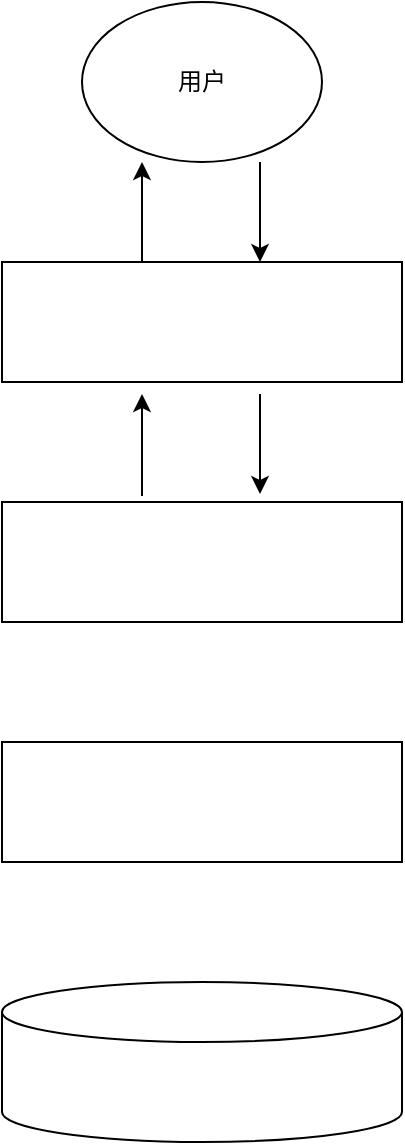 <mxfile version="21.6.8" type="github">
  <diagram name="第 1 页" id="OdLQo0S0xb4aH0d77Spq">
    <mxGraphModel dx="743" dy="393" grid="1" gridSize="10" guides="1" tooltips="1" connect="1" arrows="1" fold="1" page="1" pageScale="1" pageWidth="1920" pageHeight="1200" math="0" shadow="0">
      <root>
        <mxCell id="0" />
        <mxCell id="1" parent="0" />
        <mxCell id="LlYqhUCwjve6xYA0LnyO-11" style="edgeStyle=orthogonalEdgeStyle;rounded=0;orthogonalLoop=1;jettySize=auto;html=1;" edge="1" parent="1">
          <mxGeometry relative="1" as="geometry">
            <mxPoint x="369" y="170" as="targetPoint" />
            <mxPoint x="369" y="120" as="sourcePoint" />
          </mxGeometry>
        </mxCell>
        <mxCell id="LlYqhUCwjve6xYA0LnyO-1" value="用户" style="ellipse;whiteSpace=wrap;html=1;" vertex="1" parent="1">
          <mxGeometry x="280" y="40" width="120" height="80" as="geometry" />
        </mxCell>
        <mxCell id="LlYqhUCwjve6xYA0LnyO-2" value="" style="rounded=0;whiteSpace=wrap;html=1;" vertex="1" parent="1">
          <mxGeometry x="240" y="170" width="200" height="60" as="geometry" />
        </mxCell>
        <mxCell id="LlYqhUCwjve6xYA0LnyO-3" value="" style="rounded=0;whiteSpace=wrap;html=1;" vertex="1" parent="1">
          <mxGeometry x="240" y="290" width="200" height="60" as="geometry" />
        </mxCell>
        <mxCell id="LlYqhUCwjve6xYA0LnyO-4" value="" style="rounded=0;whiteSpace=wrap;html=1;" vertex="1" parent="1">
          <mxGeometry x="240" y="410" width="200" height="60" as="geometry" />
        </mxCell>
        <mxCell id="LlYqhUCwjve6xYA0LnyO-5" value="" style="shape=cylinder3;whiteSpace=wrap;html=1;boundedLbl=1;backgroundOutline=1;size=15;" vertex="1" parent="1">
          <mxGeometry x="240" y="530" width="200" height="80" as="geometry" />
        </mxCell>
        <mxCell id="LlYqhUCwjve6xYA0LnyO-12" style="edgeStyle=orthogonalEdgeStyle;rounded=0;orthogonalLoop=1;jettySize=auto;html=1;" edge="1" parent="1">
          <mxGeometry relative="1" as="geometry">
            <mxPoint x="369" y="286" as="targetPoint" />
            <mxPoint x="369" y="236" as="sourcePoint" />
          </mxGeometry>
        </mxCell>
        <mxCell id="LlYqhUCwjve6xYA0LnyO-13" style="edgeStyle=orthogonalEdgeStyle;rounded=0;orthogonalLoop=1;jettySize=auto;html=1;entryX=0.75;entryY=1;entryDx=0;entryDy=0;entryPerimeter=0;" edge="1" parent="1">
          <mxGeometry relative="1" as="geometry">
            <mxPoint x="310" y="287" as="sourcePoint" />
            <mxPoint x="310" y="236" as="targetPoint" />
          </mxGeometry>
        </mxCell>
        <mxCell id="LlYqhUCwjve6xYA0LnyO-14" style="edgeStyle=orthogonalEdgeStyle;rounded=0;orthogonalLoop=1;jettySize=auto;html=1;" edge="1" parent="1">
          <mxGeometry relative="1" as="geometry">
            <mxPoint x="310" y="120" as="targetPoint" />
            <mxPoint x="310" y="170" as="sourcePoint" />
            <Array as="points">
              <mxPoint x="310" y="120" />
            </Array>
          </mxGeometry>
        </mxCell>
      </root>
    </mxGraphModel>
  </diagram>
</mxfile>
